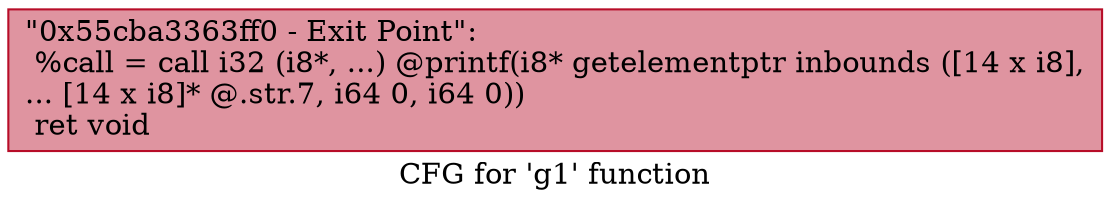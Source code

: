 digraph "CFG for 'g1' function" {
	label="CFG for 'g1' function";

	Node0x55cba3363ff0 [shape=record,color="#b70d28ff", style=filled, fillcolor="#b70d2870",label="{\"0x55cba3363ff0 - Exit Point\":\l  %call = call i32 (i8*, ...) @printf(i8* getelementptr inbounds ([14 x i8],\l... [14 x i8]* @.str.7, i64 0, i64 0))\l  ret void\l}"];
}
